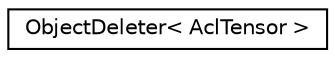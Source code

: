 digraph "Graphical Class Hierarchy"
{
 // LATEX_PDF_SIZE
  edge [fontname="Helvetica",fontsize="10",labelfontname="Helvetica",labelfontsize="10"];
  node [fontname="Helvetica",fontsize="10",shape=record];
  rankdir="LR";
  Node0 [label="ObjectDeleter\< AclTensor \>",height=0.2,width=0.4,color="black", fillcolor="white", style="filled",URL="$structacl_1_1detail_1_1_object_deleter_3_01_acl_tensor_01_4.xhtml",tooltip=" "];
}
